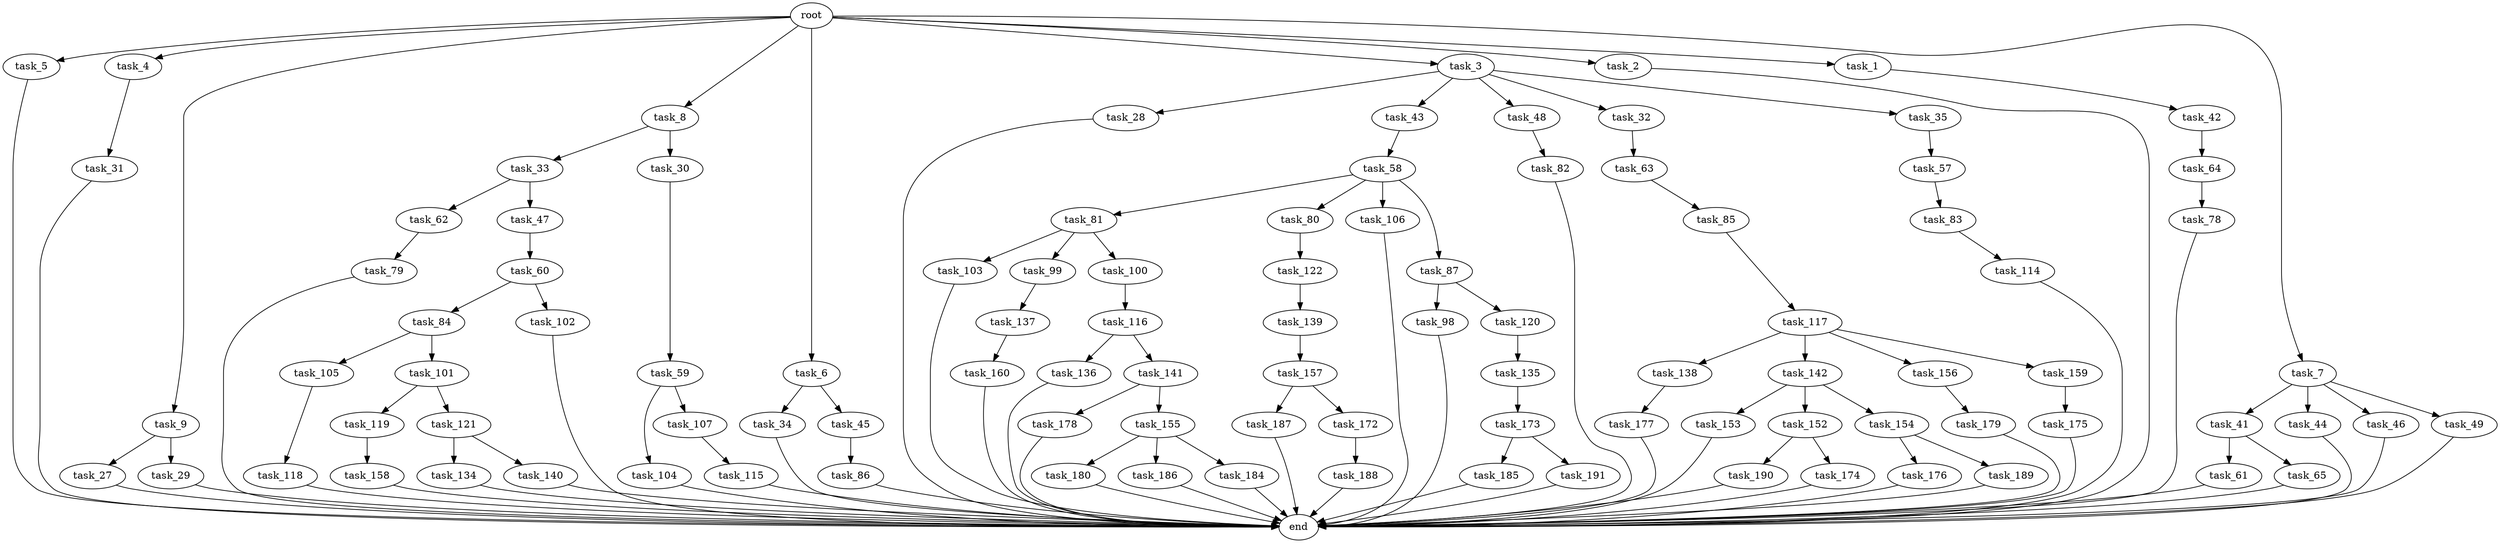 digraph G {
  task_136 [size="343597383.680000"];
  task_41 [size="2147483648.000000"];
  task_27 [size="3092376453.120000"];
  task_122 [size="773094113.280000"];
  task_117 [size="3092376453.120000"];
  task_119 [size="2147483648.000000"];
  task_185 [size="343597383.680000"];
  task_187 [size="5497558138.880000"];
  task_5 [size="10.240000"];
  task_4 [size="10.240000"];
  task_121 [size="2147483648.000000"];
  task_84 [size="2147483648.000000"];
  task_81 [size="3092376453.120000"];
  task_134 [size="2147483648.000000"];
  task_31 [size="773094113.280000"];
  task_135 [size="343597383.680000"];
  task_64 [size="2147483648.000000"];
  task_103 [size="773094113.280000"];
  task_118 [size="773094113.280000"];
  task_141 [size="343597383.680000"];
  task_57 [size="2147483648.000000"];
  task_190 [size="343597383.680000"];
  task_116 [size="5497558138.880000"];
  task_28 [size="343597383.680000"];
  task_102 [size="2147483648.000000"];
  task_82 [size="4209067950.080000"];
  task_9 [size="10.240000"];
  task_44 [size="2147483648.000000"];
  task_174 [size="343597383.680000"];
  task_33 [size="8589934592.000000"];
  task_98 [size="343597383.680000"];
  task_153 [size="343597383.680000"];
  root [size="0.000000"];
  task_8 [size="10.240000"];
  task_86 [size="3092376453.120000"];
  task_160 [size="4209067950.080000"];
  task_152 [size="343597383.680000"];
  task_80 [size="3092376453.120000"];
  task_83 [size="2147483648.000000"];
  task_138 [size="2147483648.000000"];
  task_105 [size="1374389534.720000"];
  task_60 [size="2147483648.000000"];
  task_188 [size="3092376453.120000"];
  task_140 [size="2147483648.000000"];
  task_158 [size="3092376453.120000"];
  task_180 [size="773094113.280000"];
  task_186 [size="773094113.280000"];
  task_104 [size="5497558138.880000"];
  task_177 [size="6957847019.520000"];
  task_106 [size="3092376453.120000"];
  task_43 [size="343597383.680000"];
  task_63 [size="8589934592.000000"];
  task_6 [size="10.240000"];
  task_173 [size="3092376453.120000"];
  task_3 [size="10.240000"];
  task_34 [size="343597383.680000"];
  task_99 [size="773094113.280000"];
  task_139 [size="1374389534.720000"];
  end [size="0.000000"];
  task_142 [size="2147483648.000000"];
  task_59 [size="773094113.280000"];
  task_85 [size="2147483648.000000"];
  task_154 [size="343597383.680000"];
  task_176 [size="5497558138.880000"];
  task_62 [size="773094113.280000"];
  task_78 [size="773094113.280000"];
  task_157 [size="4209067950.080000"];
  task_107 [size="5497558138.880000"];
  task_30 [size="8589934592.000000"];
  task_137 [size="773094113.280000"];
  task_79 [size="1374389534.720000"];
  task_48 [size="343597383.680000"];
  task_61 [size="2147483648.000000"];
  task_58 [size="4209067950.080000"];
  task_46 [size="2147483648.000000"];
  task_32 [size="343597383.680000"];
  task_2 [size="10.240000"];
  task_1 [size="10.240000"];
  task_156 [size="2147483648.000000"];
  task_29 [size="3092376453.120000"];
  task_35 [size="343597383.680000"];
  task_172 [size="5497558138.880000"];
  task_87 [size="3092376453.120000"];
  task_184 [size="773094113.280000"];
  task_42 [size="773094113.280000"];
  task_178 [size="773094113.280000"];
  task_120 [size="343597383.680000"];
  task_155 [size="773094113.280000"];
  task_65 [size="2147483648.000000"];
  task_7 [size="10.240000"];
  task_189 [size="5497558138.880000"];
  task_115 [size="4209067950.080000"];
  task_49 [size="2147483648.000000"];
  task_47 [size="773094113.280000"];
  task_100 [size="773094113.280000"];
  task_191 [size="343597383.680000"];
  task_45 [size="343597383.680000"];
  task_179 [size="343597383.680000"];
  task_101 [size="1374389534.720000"];
  task_114 [size="2147483648.000000"];
  task_159 [size="2147483648.000000"];
  task_175 [size="3092376453.120000"];

  task_136 -> end [size="1.000000"];
  task_41 -> task_61 [size="209715200.000000"];
  task_41 -> task_65 [size="209715200.000000"];
  task_27 -> end [size="1.000000"];
  task_122 -> task_139 [size="134217728.000000"];
  task_117 -> task_142 [size="209715200.000000"];
  task_117 -> task_138 [size="209715200.000000"];
  task_117 -> task_156 [size="209715200.000000"];
  task_117 -> task_159 [size="209715200.000000"];
  task_119 -> task_158 [size="301989888.000000"];
  task_185 -> end [size="1.000000"];
  task_187 -> end [size="1.000000"];
  task_5 -> end [size="1.000000"];
  task_4 -> task_31 [size="75497472.000000"];
  task_121 -> task_134 [size="209715200.000000"];
  task_121 -> task_140 [size="209715200.000000"];
  task_84 -> task_101 [size="134217728.000000"];
  task_84 -> task_105 [size="134217728.000000"];
  task_81 -> task_99 [size="75497472.000000"];
  task_81 -> task_100 [size="75497472.000000"];
  task_81 -> task_103 [size="75497472.000000"];
  task_134 -> end [size="1.000000"];
  task_31 -> end [size="1.000000"];
  task_135 -> task_173 [size="301989888.000000"];
  task_64 -> task_78 [size="75497472.000000"];
  task_103 -> end [size="1.000000"];
  task_118 -> end [size="1.000000"];
  task_141 -> task_155 [size="75497472.000000"];
  task_141 -> task_178 [size="75497472.000000"];
  task_57 -> task_83 [size="209715200.000000"];
  task_190 -> end [size="1.000000"];
  task_116 -> task_136 [size="33554432.000000"];
  task_116 -> task_141 [size="33554432.000000"];
  task_28 -> end [size="1.000000"];
  task_102 -> end [size="1.000000"];
  task_82 -> end [size="1.000000"];
  task_9 -> task_27 [size="301989888.000000"];
  task_9 -> task_29 [size="301989888.000000"];
  task_44 -> end [size="1.000000"];
  task_174 -> end [size="1.000000"];
  task_33 -> task_47 [size="75497472.000000"];
  task_33 -> task_62 [size="75497472.000000"];
  task_98 -> end [size="1.000000"];
  task_153 -> end [size="1.000000"];
  root -> task_8 [size="1.000000"];
  root -> task_2 [size="1.000000"];
  root -> task_5 [size="1.000000"];
  root -> task_4 [size="1.000000"];
  root -> task_9 [size="1.000000"];
  root -> task_1 [size="1.000000"];
  root -> task_7 [size="1.000000"];
  root -> task_6 [size="1.000000"];
  root -> task_3 [size="1.000000"];
  task_8 -> task_30 [size="838860800.000000"];
  task_8 -> task_33 [size="838860800.000000"];
  task_86 -> end [size="1.000000"];
  task_160 -> end [size="1.000000"];
  task_152 -> task_190 [size="33554432.000000"];
  task_152 -> task_174 [size="33554432.000000"];
  task_80 -> task_122 [size="75497472.000000"];
  task_83 -> task_114 [size="209715200.000000"];
  task_138 -> task_177 [size="679477248.000000"];
  task_105 -> task_118 [size="75497472.000000"];
  task_60 -> task_84 [size="209715200.000000"];
  task_60 -> task_102 [size="209715200.000000"];
  task_188 -> end [size="1.000000"];
  task_140 -> end [size="1.000000"];
  task_158 -> end [size="1.000000"];
  task_180 -> end [size="1.000000"];
  task_186 -> end [size="1.000000"];
  task_104 -> end [size="1.000000"];
  task_177 -> end [size="1.000000"];
  task_106 -> end [size="1.000000"];
  task_43 -> task_58 [size="411041792.000000"];
  task_63 -> task_85 [size="209715200.000000"];
  task_6 -> task_45 [size="33554432.000000"];
  task_6 -> task_34 [size="33554432.000000"];
  task_173 -> task_185 [size="33554432.000000"];
  task_173 -> task_191 [size="33554432.000000"];
  task_3 -> task_35 [size="33554432.000000"];
  task_3 -> task_28 [size="33554432.000000"];
  task_3 -> task_32 [size="33554432.000000"];
  task_3 -> task_48 [size="33554432.000000"];
  task_3 -> task_43 [size="33554432.000000"];
  task_34 -> end [size="1.000000"];
  task_99 -> task_137 [size="75497472.000000"];
  task_139 -> task_157 [size="411041792.000000"];
  task_142 -> task_154 [size="33554432.000000"];
  task_142 -> task_152 [size="33554432.000000"];
  task_142 -> task_153 [size="33554432.000000"];
  task_59 -> task_104 [size="536870912.000000"];
  task_59 -> task_107 [size="536870912.000000"];
  task_85 -> task_117 [size="301989888.000000"];
  task_154 -> task_189 [size="536870912.000000"];
  task_154 -> task_176 [size="536870912.000000"];
  task_176 -> end [size="1.000000"];
  task_62 -> task_79 [size="134217728.000000"];
  task_78 -> end [size="1.000000"];
  task_157 -> task_172 [size="536870912.000000"];
  task_157 -> task_187 [size="536870912.000000"];
  task_107 -> task_115 [size="411041792.000000"];
  task_30 -> task_59 [size="75497472.000000"];
  task_137 -> task_160 [size="411041792.000000"];
  task_79 -> end [size="1.000000"];
  task_48 -> task_82 [size="411041792.000000"];
  task_61 -> end [size="1.000000"];
  task_58 -> task_81 [size="301989888.000000"];
  task_58 -> task_80 [size="301989888.000000"];
  task_58 -> task_106 [size="301989888.000000"];
  task_58 -> task_87 [size="301989888.000000"];
  task_46 -> end [size="1.000000"];
  task_32 -> task_63 [size="838860800.000000"];
  task_2 -> end [size="1.000000"];
  task_1 -> task_42 [size="75497472.000000"];
  task_156 -> task_179 [size="33554432.000000"];
  task_29 -> end [size="1.000000"];
  task_35 -> task_57 [size="209715200.000000"];
  task_172 -> task_188 [size="301989888.000000"];
  task_87 -> task_120 [size="33554432.000000"];
  task_87 -> task_98 [size="33554432.000000"];
  task_184 -> end [size="1.000000"];
  task_42 -> task_64 [size="209715200.000000"];
  task_178 -> end [size="1.000000"];
  task_120 -> task_135 [size="33554432.000000"];
  task_155 -> task_184 [size="75497472.000000"];
  task_155 -> task_180 [size="75497472.000000"];
  task_155 -> task_186 [size="75497472.000000"];
  task_65 -> end [size="1.000000"];
  task_7 -> task_49 [size="209715200.000000"];
  task_7 -> task_44 [size="209715200.000000"];
  task_7 -> task_41 [size="209715200.000000"];
  task_7 -> task_46 [size="209715200.000000"];
  task_189 -> end [size="1.000000"];
  task_115 -> end [size="1.000000"];
  task_49 -> end [size="1.000000"];
  task_47 -> task_60 [size="209715200.000000"];
  task_100 -> task_116 [size="536870912.000000"];
  task_191 -> end [size="1.000000"];
  task_45 -> task_86 [size="301989888.000000"];
  task_179 -> end [size="1.000000"];
  task_101 -> task_121 [size="209715200.000000"];
  task_101 -> task_119 [size="209715200.000000"];
  task_114 -> end [size="1.000000"];
  task_159 -> task_175 [size="301989888.000000"];
  task_175 -> end [size="1.000000"];
}
